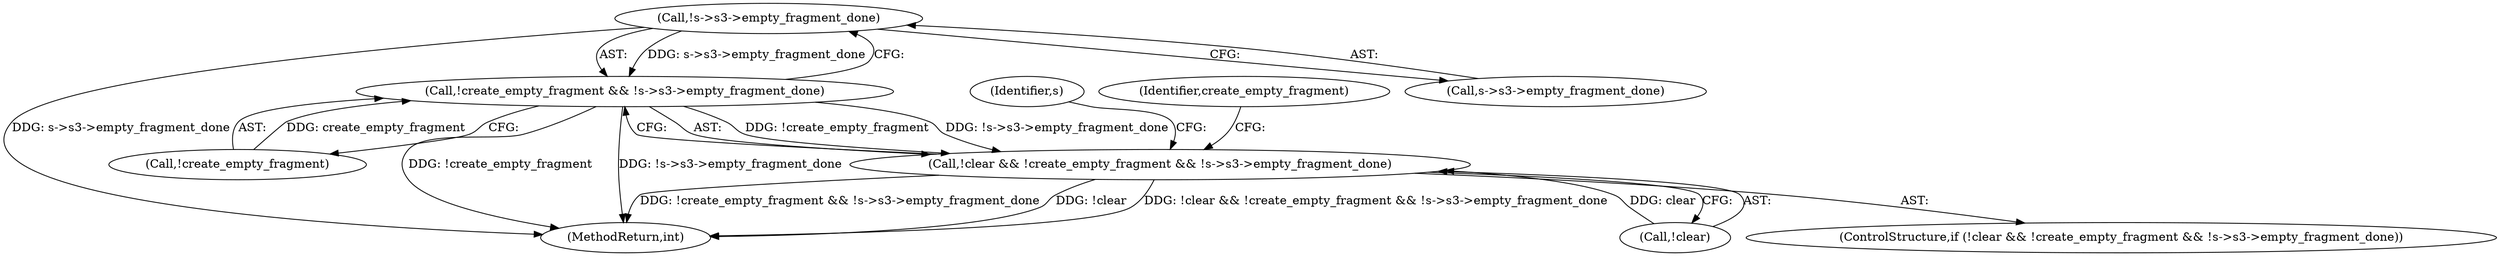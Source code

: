 digraph "0_openssl_4ad93618d26a3ea23d36ad5498ff4f59eff3a4d2@pointer" {
"1000284" [label="(Call,!s->s3->empty_fragment_done)"];
"1000281" [label="(Call,!create_empty_fragment && !s->s3->empty_fragment_done)"];
"1000278" [label="(Call,!clear && !create_empty_fragment && !s->s3->empty_fragment_done)"];
"1000285" [label="(Call,s->s3->empty_fragment_done)"];
"1000284" [label="(Call,!s->s3->empty_fragment_done)"];
"1000295" [label="(Identifier,s)"];
"1000279" [label="(Call,!clear)"];
"1000281" [label="(Call,!create_empty_fragment && !s->s3->empty_fragment_done)"];
"1000277" [label="(ControlStructure,if (!clear && !create_empty_fragment && !s->s3->empty_fragment_done))"];
"1000278" [label="(Call,!clear && !create_empty_fragment && !s->s3->empty_fragment_done)"];
"1000340" [label="(Identifier,create_empty_fragment)"];
"1000282" [label="(Call,!create_empty_fragment)"];
"1000908" [label="(MethodReturn,int)"];
"1000284" -> "1000281"  [label="AST: "];
"1000284" -> "1000285"  [label="CFG: "];
"1000285" -> "1000284"  [label="AST: "];
"1000281" -> "1000284"  [label="CFG: "];
"1000284" -> "1000908"  [label="DDG: s->s3->empty_fragment_done"];
"1000284" -> "1000281"  [label="DDG: s->s3->empty_fragment_done"];
"1000281" -> "1000278"  [label="AST: "];
"1000281" -> "1000282"  [label="CFG: "];
"1000282" -> "1000281"  [label="AST: "];
"1000278" -> "1000281"  [label="CFG: "];
"1000281" -> "1000908"  [label="DDG: !create_empty_fragment"];
"1000281" -> "1000908"  [label="DDG: !s->s3->empty_fragment_done"];
"1000281" -> "1000278"  [label="DDG: !create_empty_fragment"];
"1000281" -> "1000278"  [label="DDG: !s->s3->empty_fragment_done"];
"1000282" -> "1000281"  [label="DDG: create_empty_fragment"];
"1000278" -> "1000277"  [label="AST: "];
"1000278" -> "1000279"  [label="CFG: "];
"1000279" -> "1000278"  [label="AST: "];
"1000295" -> "1000278"  [label="CFG: "];
"1000340" -> "1000278"  [label="CFG: "];
"1000278" -> "1000908"  [label="DDG: !clear && !create_empty_fragment && !s->s3->empty_fragment_done"];
"1000278" -> "1000908"  [label="DDG: !create_empty_fragment && !s->s3->empty_fragment_done"];
"1000278" -> "1000908"  [label="DDG: !clear"];
"1000279" -> "1000278"  [label="DDG: clear"];
}
